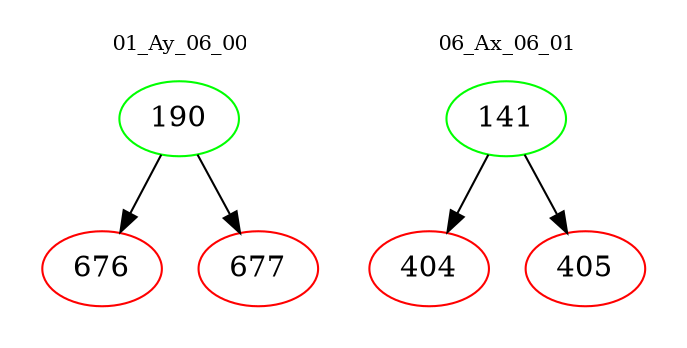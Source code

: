 digraph{
subgraph cluster_0 {
color = white
label = "01_Ay_06_00";
fontsize=10;
T0_190 [label="190", color="green"]
T0_190 -> T0_676 [color="black"]
T0_676 [label="676", color="red"]
T0_190 -> T0_677 [color="black"]
T0_677 [label="677", color="red"]
}
subgraph cluster_1 {
color = white
label = "06_Ax_06_01";
fontsize=10;
T1_141 [label="141", color="green"]
T1_141 -> T1_404 [color="black"]
T1_404 [label="404", color="red"]
T1_141 -> T1_405 [color="black"]
T1_405 [label="405", color="red"]
}
}
